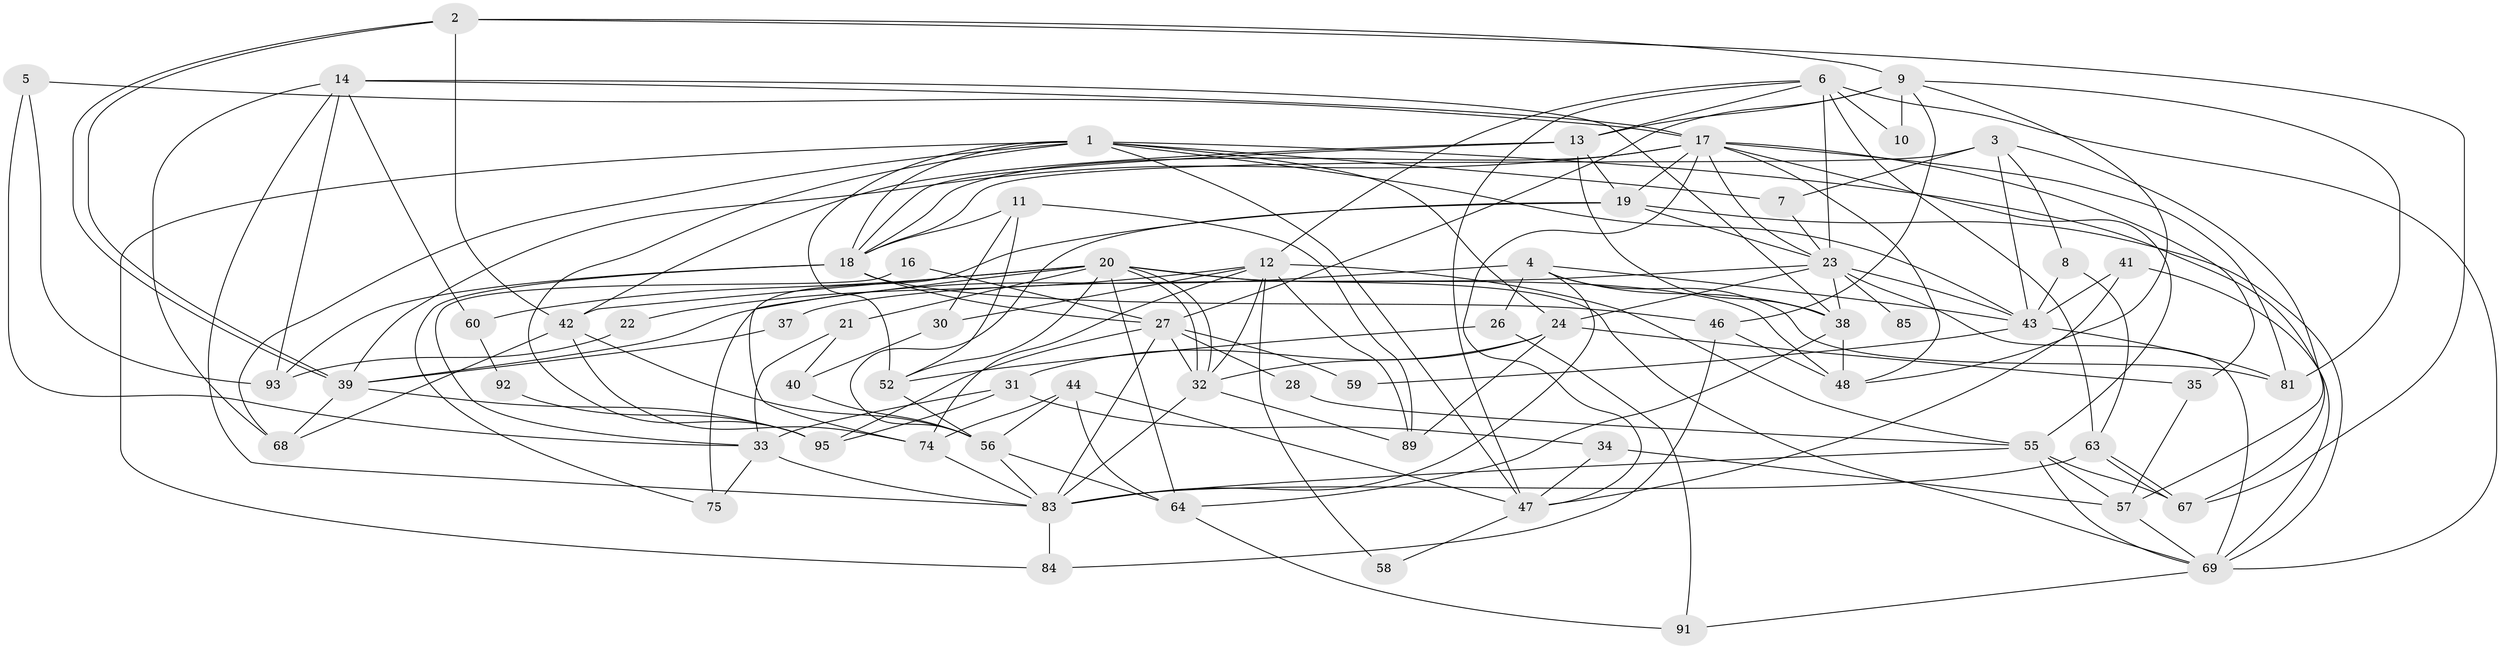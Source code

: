 // Generated by graph-tools (version 1.1) at 2025/52/02/27/25 19:52:02]
// undirected, 66 vertices, 165 edges
graph export_dot {
graph [start="1"]
  node [color=gray90,style=filled];
  1 [super="+80"];
  2;
  3 [super="+49"];
  4 [super="+88"];
  5 [super="+82"];
  6 [super="+77"];
  7;
  8;
  9 [super="+94"];
  10;
  11 [super="+73"];
  12 [super="+54"];
  13 [super="+15"];
  14 [super="+87"];
  16;
  17 [super="+101"];
  18 [super="+29"];
  19;
  20 [super="+66"];
  21 [super="+25"];
  22;
  23 [super="+72"];
  24 [super="+86"];
  26 [super="+50"];
  27 [super="+36"];
  28;
  30;
  31 [super="+65"];
  32 [super="+53"];
  33;
  34;
  35 [super="+96"];
  37;
  38 [super="+45"];
  39 [super="+76"];
  40;
  41;
  42 [super="+51"];
  43 [super="+62"];
  44;
  46 [super="+102"];
  47 [super="+70"];
  48 [super="+61"];
  52;
  55 [super="+97"];
  56 [super="+90"];
  57 [super="+79"];
  58;
  59;
  60;
  63 [super="+71"];
  64;
  67 [super="+100"];
  68;
  69 [super="+78"];
  74 [super="+98"];
  75;
  81 [super="+99"];
  83 [super="+103"];
  84;
  85;
  89;
  91;
  92;
  93;
  95;
  1 -- 7;
  1 -- 47;
  1 -- 95;
  1 -- 24;
  1 -- 18;
  1 -- 67;
  1 -- 68;
  1 -- 52;
  1 -- 84;
  1 -- 43;
  2 -- 39;
  2 -- 39;
  2 -- 9;
  2 -- 67;
  2 -- 42;
  3 -- 8;
  3 -- 18;
  3 -- 7;
  3 -- 43;
  3 -- 57;
  4 -- 81;
  4 -- 83;
  4 -- 43;
  4 -- 39;
  4 -- 38;
  4 -- 26;
  5 -- 33;
  5 -- 93;
  5 -- 17 [weight=2];
  6 -- 13;
  6 -- 10;
  6 -- 47;
  6 -- 12;
  6 -- 69;
  6 -- 23;
  6 -- 63;
  7 -- 23;
  8 -- 43;
  8 -- 63;
  9 -- 10;
  9 -- 13;
  9 -- 81;
  9 -- 27;
  9 -- 46;
  9 -- 48;
  11 -- 18;
  11 -- 89;
  11 -- 52;
  11 -- 30;
  12 -- 89;
  12 -- 30;
  12 -- 58;
  12 -- 22;
  12 -- 74;
  12 -- 32;
  12 -- 55;
  13 -- 19;
  13 -- 18;
  13 -- 42;
  13 -- 38 [weight=2];
  14 -- 68;
  14 -- 17;
  14 -- 83;
  14 -- 38;
  14 -- 60;
  14 -- 93;
  16 -- 27;
  16 -- 33;
  17 -- 81;
  17 -- 23;
  17 -- 55;
  17 -- 48;
  17 -- 47;
  17 -- 39;
  17 -- 18;
  17 -- 35;
  17 -- 19;
  18 -- 93;
  18 -- 75;
  18 -- 27;
  18 -- 46;
  19 -- 74;
  19 -- 69;
  19 -- 56;
  19 -- 23;
  20 -- 32;
  20 -- 32;
  20 -- 69;
  20 -- 48;
  20 -- 52;
  20 -- 75;
  20 -- 64;
  20 -- 42;
  20 -- 60;
  20 -- 21;
  21 -- 40;
  21 -- 33;
  22 -- 93;
  23 -- 37;
  23 -- 38 [weight=2];
  23 -- 85 [weight=2];
  23 -- 24;
  23 -- 69;
  23 -- 43;
  24 -- 32;
  24 -- 89;
  24 -- 35;
  24 -- 31;
  26 -- 52;
  26 -- 91;
  27 -- 28;
  27 -- 59;
  27 -- 32;
  27 -- 83;
  27 -- 95;
  28 -- 55;
  30 -- 40;
  31 -- 34;
  31 -- 33;
  31 -- 95;
  32 -- 83;
  32 -- 89;
  33 -- 75;
  33 -- 83;
  34 -- 57;
  34 -- 47;
  35 -- 57;
  37 -- 39;
  38 -- 64;
  38 -- 48;
  39 -- 95;
  39 -- 68;
  40 -- 56;
  41 -- 47;
  41 -- 69;
  41 -- 43;
  42 -- 68;
  42 -- 74;
  42 -- 56;
  43 -- 59;
  43 -- 81;
  44 -- 74;
  44 -- 56;
  44 -- 64;
  44 -- 47;
  46 -- 48;
  46 -- 84;
  47 -- 58;
  52 -- 56;
  55 -- 57;
  55 -- 67;
  55 -- 69;
  55 -- 83;
  56 -- 64;
  56 -- 83;
  57 -- 69;
  60 -- 92;
  63 -- 67;
  63 -- 67;
  63 -- 83;
  64 -- 91;
  69 -- 91;
  74 -- 83;
  83 -- 84;
  92 -- 95;
}
